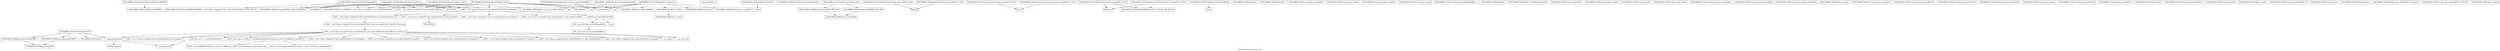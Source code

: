 digraph "Call graph: pair_buck_coul_cut.ll" {
	label="Call graph: pair_buck_coul_cut.ll";

	Node0x56421d6ae920 [shape=record,label="{_ZN9LAMMPS_NS15PairBuckCoulCutC2EPNS_6LAMMPSE}"];
	Node0x56421d6ae920 -> Node0x56421d63f040;
	Node0x56421d63f040 [shape=record,label="{_ZN9LAMMPS_NS4PairC2EPNS_6LAMMPSE}"];
	Node0x56421d6832c0 [shape=record,label="{_ZN9LAMMPS_NS15PairBuckCoulCutD2Ev}"];
	Node0x56421d6832c0 -> Node0x56421d676020;
	Node0x56421d6832c0 -> Node0x56421d64b930;
	Node0x56421d6832c0 -> Node0x56421d6b11d0;
	Node0x56421d6832c0 -> Node0x56421d5e2db0;
	Node0x56421d676020 [shape=record,label="{_ZN9LAMMPS_NS6Memory7destroyIiEEvRPPT_}"];
	Node0x56421d676020 -> Node0x56421d5f78e0;
	Node0x56421d630d20 [shape=record,label="{__gxx_personality_v0}"];
	Node0x56421d6b11d0 [shape=record,label="{__clang_call_terminate}"];
	Node0x56421d6b11d0 -> Node0x56421d619230;
	Node0x56421d6b11d0 -> Node0x56421d6c8960;
	Node0x56421d619230 [shape=record,label="{__cxa_begin_catch}"];
	Node0x56421d6c8960 [shape=record,label="{_ZSt9terminatev}"];
	Node0x56421d64b930 [shape=record,label="{_ZN9LAMMPS_NS6Memory7destroyIdEEvRPPT_}"];
	Node0x56421d64b930 -> Node0x56421d5f78e0;
	Node0x56421d5e2db0 [shape=record,label="{_ZN9LAMMPS_NS4PairD2Ev}"];
	Node0x56421d6c8810 [shape=record,label="{_ZN9LAMMPS_NS15PairBuckCoulCutD0Ev}"];
	Node0x56421d6c8810 -> Node0x56421d5e0b40;
	Node0x56421d5e0b40 [shape=record,label="{_ZdlPv}"];
	Node0x56421d5dfe10 [shape=record,label="{_ZN9LAMMPS_NS15PairBuckCoulCut7computeEii}"];
	Node0x56421d5dfe10 -> Node0x56421d6ae980;
	Node0x56421d5dfe10 -> Node0x56421d642140;
	Node0x56421d5dfe10 -> Node0x56421d5e3ed0;
	Node0x56421d5dfe10 -> Node0x56421d66bb60;
	Node0x56421d5dfe10 -> Node0x56421d61e780;
	Node0x56421d5dfe10 -> Node0x56421d5e6cf0;
	Node0x56421d5dfe10 -> Node0x56421d61e260;
	Node0x56421d6ae980 [shape=record,label="{_ZN9LAMMPS_NS4Pair7ev_initEiii}"];
	Node0x56421d6ae980 -> Node0x56421d60e480;
	Node0x56421d642140 [shape=record,label="{_ZNK9LAMMPS_NS4Pair6sbmaskEi}"];
	Node0x56421d66bb60 [shape=record,label="{llvm.fmuladd.f64}"];
	Node0x56421d69e420 [shape=record,label="{_ZN9LAMMPS_NS4Pair17pack_forward_commEiPiPdiS1_}"];
	Node0x56421d5e6cf0 [shape=record,label="{sqrt}"];
	Node0x56421d61e260 [shape=record,label="{exp}"];
	Node0x56421d5e3ed0 [shape=record,label="{_ZN9LAMMPS_NS4Pair20virial_fdotr_computeEv}"];
	Node0x56421d60d0f0 [shape=record,label="{_ZN9LAMMPS_NS15PairBuckCoulCut8allocateEv}"];
	Node0x56421d60d0f0 -> Node0x56421d607b10;
	Node0x56421d60d0f0 -> Node0x56421d5eebc0;
	Node0x56421d61e780 [shape=record,label="{_ZN9LAMMPS_NS4Pair8ev_tallyEiiiidddddd}"];
	Node0x56421d607b10 [shape=record,label="{_ZN9LAMMPS_NS6Memory6createIiEEPPT_RS4_iiPKc}"];
	Node0x56421d607b10 -> Node0x56421d5efeb0;
	Node0x56421d5eebc0 [shape=record,label="{_ZN9LAMMPS_NS6Memory6createIdEEPPT_RS4_iiPKc}"];
	Node0x56421d5eebc0 -> Node0x56421d5efeb0;
	Node0x56421d5f1cd0 [shape=record,label="{_ZN9LAMMPS_NS15PairBuckCoulCut8settingsEiPPc}"];
	Node0x56421d5f1cd0 -> Node0x56421d5f29b0;
	Node0x56421d5f1cd0 -> Node0x56421d5f3370;
	Node0x56421d5f1cd0 -> Node0x56421d5f7a90;
	Node0x56421d5f1cd0 -> Node0x56421d5f5610;
	Node0x56421d5f1cd0 -> Node0x56421d5f3ce0;
	Node0x56421d5f1cd0 -> Node0x56421d5f4650;
	Node0x56421d5f3ce0 [shape=record,label="{_ZN9LAMMPS_NS5Error3allERKNSt7__cxx1112basic_stringIcSt11char_traitsIcESaIcEEEiS8_}"];
	Node0x56421d5f29b0 [shape=record,label="{_ZNSaIcEC1Ev}"];
	Node0x56421d5f3370 [shape=record,label="{_ZNSt7__cxx1112basic_stringIcSt11char_traitsIcESaIcEEC2IS3_EEPKcRKS3_}"];
	Node0x56421d5f3370 -> Node0x56421d5f8100;
	Node0x56421d5f3370 -> Node0x56421d5f8670;
	Node0x56421d5f3370 -> Node0x56421d5f92a0;
	Node0x56421d5f3370 -> Node0x56421d5f97a0;
	Node0x56421d5f3370 -> Node0x56421d5fa1d0;
	Node0x56421d5f4650 [shape=record,label="{_ZNSt7__cxx1112basic_stringIcSt11char_traitsIcESaIcEED1Ev}"];
	Node0x56421d5f5610 [shape=record,label="{_ZNSaIcED1Ev}"];
	Node0x56421d5f7a90 [shape=record,label="{_ZN9LAMMPS_NS5utils7numericEPKciS2_bPNS_6LAMMPSE}"];
	Node0x56421d605bc0 [shape=record,label="{_ZN9LAMMPS_NS15PairBuckCoulCut5coeffEiPPc}"];
	Node0x56421d605bc0 -> Node0x56421d5f29b0;
	Node0x56421d605bc0 -> Node0x56421d5f3370;
	Node0x56421d605bc0 -> Node0x56421d5f5610;
	Node0x56421d605bc0 -> Node0x56421d5f4650;
	Node0x56421d605bc0 -> Node0x56421d5f3ce0;
	Node0x56421d605bc0 -> Node0x56421d5f7a90;
	Node0x56421d605bc0 -> Node0x56421d6087b0;
	Node0x56421d621280 [shape=record,label="{fprintf}"];
	Node0x56421d6220b0 [shape=record,label="{_ZN9LAMMPS_NS15PairBuckCoulCut14write_data_allEP8_IO_FILE}"];
	Node0x56421d6220b0 -> Node0x56421d621280;
	Node0x56421d6230d0 [shape=record,label="{_ZN9LAMMPS_NS15PairBuckCoulCut6singleEiiiidddRd}"];
	Node0x56421d6230d0 -> Node0x56421d5e6cf0;
	Node0x56421d6230d0 -> Node0x56421d66bb60;
	Node0x56421d6230d0 -> Node0x56421d61e260;
	Node0x56421d6087b0 [shape=record,label="{_ZN9LAMMPS_NS5utils6boundsIiEEvPKciRKNSt7__cxx1112basic_stringIcSt11char_traitsIcESaIcEEEllRT_SD_PNS_5ErrorE}"];
	Node0x56421d60bf70 [shape=record,label="{_ZN9LAMMPS_NS15PairBuckCoulCut10init_styleEv}"];
	Node0x56421d60bf70 -> Node0x56421d5f29b0;
	Node0x56421d60bf70 -> Node0x56421d5f3370;
	Node0x56421d60bf70 -> Node0x56421d627360;
	Node0x56421d60bf70 -> Node0x56421d5f5610;
	Node0x56421d60bf70 -> Node0x56421d5f3ce0;
	Node0x56421d60bf70 -> Node0x56421d5f4650;
	Node0x56421d627360 [shape=record,label="{_ZN9LAMMPS_NS8Neighbor11add_requestEPNS_4PairEi}"];
	Node0x56421d611de0 [shape=record,label="{_ZN9LAMMPS_NS15PairBuckCoulCut8init_oneEii}"];
	Node0x56421d611de0 -> Node0x56421d5f29b0;
	Node0x56421d611de0 -> Node0x56421d5f3370;
	Node0x56421d611de0 -> Node0x56421d66bb60;
	Node0x56421d611de0 -> Node0x56421d61e260;
	Node0x56421d611de0 -> Node0x56421d5f3ce0;
	Node0x56421d611de0 -> Node0x56421d5f4650;
	Node0x56421d611de0 -> Node0x56421d5f5610;
	Node0x56421d611de0 -> Node0x56421d6d7750;
	Node0x56421d611de0 -> Node0x56421d6d76d0;
	Node0x56421d6d76d0 [shape=record,label="{pow}"];
	Node0x56421d6d7750 [shape=record,label="{MPI_Allreduce}"];
	Node0x56421d6166b0 [shape=record,label="{_ZN9LAMMPS_NS15PairBuckCoulCut13write_restartEP8_IO_FILE}"];
	Node0x56421d6166b0 -> Node0x56421d617cf0;
	Node0x56421d617cf0 [shape=record,label="{fwrite}"];
	Node0x56421d618580 [shape=record,label="{_ZN9LAMMPS_NS15PairBuckCoulCut12read_restartEP8_IO_FILE}"];
	Node0x56421d618580 -> Node0x56421d61b2b0;
	Node0x56421d618580 -> Node0x56421d61aee0;
	Node0x56421d61aee0 [shape=record,label="{_ZN9LAMMPS_NS5utils6sfreadEPKciPvmmP8_IO_FILES2_PNS_5ErrorE}"];
	Node0x56421d61b2b0 [shape=record,label="{MPI_Bcast}"];
	Node0x56421d615570 [shape=record,label="{_ZN9LAMMPS_NS15PairBuckCoulCut22write_restart_settingsEP8_IO_FILE}"];
	Node0x56421d615570 -> Node0x56421d617cf0;
	Node0x56421d61f770 [shape=record,label="{_ZN9LAMMPS_NS15PairBuckCoulCut21read_restart_settingsEP8_IO_FILE}"];
	Node0x56421d61f770 -> Node0x56421d61aee0;
	Node0x56421d61f770 -> Node0x56421d61b2b0;
	Node0x56421d620260 [shape=record,label="{_ZN9LAMMPS_NS15PairBuckCoulCut10write_dataEP8_IO_FILE}"];
	Node0x56421d620260 -> Node0x56421d621280;
	Node0x56421d6d7010 [shape=record,label="{_ZN9LAMMPS_NS15PairBuckCoulCut11born_matrixEiiiidddRdS1_}"];
	Node0x56421d6d7010 -> Node0x56421d5e6cf0;
	Node0x56421d6d7010 -> Node0x56421d61e260;
	Node0x56421d6d7010 -> Node0x56421d66bb60;
	Node0x56421d6d7090 [shape=record,label="{_ZN9LAMMPS_NS15PairBuckCoulCut7extractEPKcRi}"];
	Node0x56421d6d7090 -> Node0x56421d626ef0;
	Node0x56421d626ef0 [shape=record,label="{strcmp}"];
	Node0x56421d631310 [shape=record,label="{_ZN9LAMMPS_NS4Pair6reinitEv}"];
	Node0x56421d62ae10 [shape=record,label="{_ZN9LAMMPS_NS4Pair5setupEv}"];
	Node0x56421d62b7d0 [shape=record,label="{_ZN9LAMMPS_NS4Pair13modify_paramsEiPPc}"];
	Node0x56421d631060 [shape=record,label="{_ZN9LAMMPS_NS4Pair13compute_innerEv}"];
	Node0x56421d633d50 [shape=record,label="{_ZN9LAMMPS_NS4Pair14compute_middleEv}"];
	Node0x56421d634540 [shape=record,label="{_ZN9LAMMPS_NS4Pair13compute_outerEii}"];
	Node0x56421d62b940 [shape=record,label="{_ZN9LAMMPS_NS4Pair14single_hessianEiiiidPdddRdS1_}"];
	Node0x56421d635450 [shape=record,label="{_ZN9LAMMPS_NS4Pair6finishEv}"];
	Node0x56421d66ec80 [shape=record,label="{_ZN9LAMMPS_NS4Pair9init_listEiPNS_9NeighListE}"];
	Node0x56421d638490 [shape=record,label="{_ZN9LAMMPS_NS4Pair11init_tablesEdPd}"];
	Node0x56421d63a120 [shape=record,label="{_ZN9LAMMPS_NS4Pair16init_tables_dispEd}"];
	Node0x56421d63ac40 [shape=record,label="{_ZN9LAMMPS_NS4Pair11free_tablesEv}"];
	Node0x56421d6a0b20 [shape=record,label="{_ZN9LAMMPS_NS4Pair16free_disp_tablesEv}"];
	Node0x56421d69de80 [shape=record,label="{_ZN9LAMMPS_NS4Pair19unpack_forward_commEiiPd}"];
	Node0x56421d6461a0 [shape=record,label="{_ZN9LAMMPS_NS4Pair17pack_reverse_commEiiPd}"];
	Node0x56421d6493b0 [shape=record,label="{_ZN9LAMMPS_NS4Pair19unpack_reverse_commEiPiPd}"];
	Node0x56421d64c100 [shape=record,label="{_ZN9LAMMPS_NS4Pair10reset_gridEv}"];
	Node0x56421d64c990 [shape=record,label="{_ZN9LAMMPS_NS4Pair17pack_forward_gridEiPviPi}"];
	Node0x56421d64e570 [shape=record,label="{_ZN9LAMMPS_NS4Pair19unpack_forward_gridEiPviPi}"];
	Node0x56421d64ec80 [shape=record,label="{_ZN9LAMMPS_NS4Pair17pack_reverse_gridEiPviPi}"];
	Node0x56421d6505e0 [shape=record,label="{_ZN9LAMMPS_NS4Pair19unpack_reverse_gridEiPviPi}"];
	Node0x56421d6601a0 [shape=record,label="{_ZN9LAMMPS_NS4Pair12memory_usageEv}"];
	Node0x56421d653260 [shape=record,label="{_ZN9LAMMPS_NS4Pair15extract_peratomEPKcRi}"];
	Node0x56421d65e9b0 [shape=record,label="{_ZN9LAMMPS_NS4Pair8swap_eamEPdPS1_}"];
	Node0x56421d666c80 [shape=record,label="{_ZN9LAMMPS_NS4Pair8reset_dtEv}"];
	Node0x56421d6ab820 [shape=record,label="{_ZN9LAMMPS_NS4Pair15min_xf_pointersEiPPdS2_}"];
	Node0x56421d66c090 [shape=record,label="{_ZN9LAMMPS_NS4Pair10min_xf_getEi}"];
	Node0x56421d66ee30 [shape=record,label="{_ZN9LAMMPS_NS4Pair9min_x_setEi}"];
	Node0x56421d6708b0 [shape=record,label="{_ZN9LAMMPS_NS4Pair16transfer_historyEPdS1_ii}"];
	Node0x56421d671040 [shape=record,label="{_ZN9LAMMPS_NS4Pair8atom2cutEi}"];
	Node0x56421d671b40 [shape=record,label="{_ZN9LAMMPS_NS4Pair9radii2cutEdd}"];
	Node0x56421d673a90 [shape=record,label="{_ZN9LAMMPS_NS4Pair18add_tally_callbackEPNS_7ComputeE}"];
	Node0x56421d6754a0 [shape=record,label="{_ZN9LAMMPS_NS4Pair18del_tally_callbackEPNS_7ComputeE}"];
	Node0x56421d676660 [shape=record,label="{_ZN9LAMMPS_NS4Pair8ev_setupEiii}"];
	Node0x56421d60e480 [shape=record,label="{_ZN9LAMMPS_NS4Pair8ev_unsetEv}"];
	Node0x56421d5f78e0 [shape=record,label="{_ZN9LAMMPS_NS6Memory5sfreeEPv}"];
	Node0x56421d5efeb0 [shape=record,label="{_ZN9LAMMPS_NS6Memory7smallocElPKc}"];
	Node0x56421d5f8100 [shape=record,label="{_ZNSt7__cxx1112basic_stringIcSt11char_traitsIcESaIcEE13_M_local_dataEv}"];
	Node0x56421d5f8670 [shape=record,label="{_ZNSt7__cxx1112basic_stringIcSt11char_traitsIcESaIcEE12_Alloc_hiderC1EPcRKS3_}"];
	Node0x56421d5f97a0 [shape=record,label="{_ZNSt7__cxx1112basic_stringIcSt11char_traitsIcESaIcEE12_M_constructIPKcEEvT_S8_}"];
	Node0x56421d5f97a0 -> Node0x56421d67cc90;
	Node0x56421d5f92a0 [shape=record,label="{_ZNSt11char_traitsIcE6lengthEPKc}"];
	Node0x56421d5f92a0 -> Node0x56421d67e3f0;
	Node0x56421d5f92a0 -> Node0x56421d681020;
	Node0x56421d5fa1d0 [shape=record,label="{_ZNSt7__cxx1112basic_stringIcSt11char_traitsIcESaIcEE12_Alloc_hiderD2Ev}"];
	Node0x56421d5fa1d0 -> Node0x56421d679880;
	Node0x56421d67cc90 [shape=record,label="{_ZNSt7__cxx1112basic_stringIcSt11char_traitsIcESaIcEE16_M_construct_auxIPKcEEvT_S8_St12__false_type}"];
	Node0x56421d67cc90 -> Node0x56421d5e7920;
	Node0x56421d5e7920 [shape=record,label="{_ZNSt7__cxx1112basic_stringIcSt11char_traitsIcESaIcEE12_M_constructIPKcEEvT_S8_St20forward_iterator_tag}"];
	Node0x56421d5e7920 -> Node0x56421d683590;
	Node0x56421d5e7920 -> Node0x56421d5e7a50;
	Node0x56421d5e7920 -> Node0x56421d63b790;
	Node0x56421d5e7920 -> Node0x56421d6853b0;
	Node0x56421d5e7920 -> Node0x56421d685e50;
	Node0x56421d5e7920 -> Node0x56421d6d94c0;
	Node0x56421d5e7920 -> Node0x56421d6d9540;
	Node0x56421d5e7920 -> Node0x56421d6d95c0;
	Node0x56421d5e7920 -> Node0x56421d619230;
	Node0x56421d5e7920 -> Node0x56421d6d98d0;
	Node0x56421d5e7920 -> Node0x56421d6d9950;
	Node0x56421d5e7920 -> Node0x56421d6d99d0;
	Node0x56421d5e7920 -> Node0x56421d6d9a50;
	Node0x56421d5e7920 -> Node0x56421d6b11d0;
	Node0x56421d683590 [shape=record,label="{_ZN9__gnu_cxx17__is_null_pointerIKcEEbPT_}"];
	Node0x56421d5e7a50 [shape=record,label="{_ZSt19__throw_logic_errorPKc}"];
	Node0x56421d63b790 [shape=record,label="{_ZSt8distanceIPKcENSt15iterator_traitsIT_E15difference_typeES3_S3_}"];
	Node0x56421d63b790 -> Node0x56421d6d9ad0;
	Node0x56421d63b790 -> Node0x56421d6d9b80;
	Node0x56421d685e50 [shape=record,label="{_ZNSt7__cxx1112basic_stringIcSt11char_traitsIcESaIcEE7_M_dataEPc}"];
	Node0x56421d6853b0 [shape=record,label="{_ZNSt7__cxx1112basic_stringIcSt11char_traitsIcESaIcEE9_M_createERmm}"];
	Node0x56421d6d94c0 [shape=record,label="{_ZNSt7__cxx1112basic_stringIcSt11char_traitsIcESaIcEE11_M_capacityEm}"];
	Node0x56421d6d95c0 [shape=record,label="{_ZNSt7__cxx1112basic_stringIcSt11char_traitsIcESaIcEE13_S_copy_charsEPcPKcS7_}"];
	Node0x56421d6d9540 [shape=record,label="{_ZNKSt7__cxx1112basic_stringIcSt11char_traitsIcESaIcEE7_M_dataEv}"];
	Node0x56421d6d98d0 [shape=record,label="{_ZNSt7__cxx1112basic_stringIcSt11char_traitsIcESaIcEE10_M_disposeEv}"];
	Node0x56421d6d9950 [shape=record,label="{__cxa_rethrow}"];
	Node0x56421d6d99d0 [shape=record,label="{__cxa_end_catch}"];
	Node0x56421d6d9a50 [shape=record,label="{_ZNSt7__cxx1112basic_stringIcSt11char_traitsIcESaIcEE13_M_set_lengthEm}"];
	Node0x56421d6d9b80 [shape=record,label="{_ZSt10__distanceIPKcENSt15iterator_traitsIT_E15difference_typeES3_S3_St26random_access_iterator_tag}"];
	Node0x56421d6d9ad0 [shape=record,label="{_ZSt19__iterator_categoryIPKcENSt15iterator_traitsIT_E17iterator_categoryERKS3_}"];
	Node0x56421d67e3f0 [shape=record,label="{_ZN9__gnu_cxx11char_traitsIcE6lengthEPKc}"];
	Node0x56421d67e3f0 -> Node0x56421d684ce0;
	Node0x56421d681020 [shape=record,label="{strlen}"];
	Node0x56421d684ce0 [shape=record,label="{_ZN9__gnu_cxx11char_traitsIcE2eqERKcS3_}"];
	Node0x56421d679880 [shape=record,label="{_ZNSaIcED2Ev}"];
}
